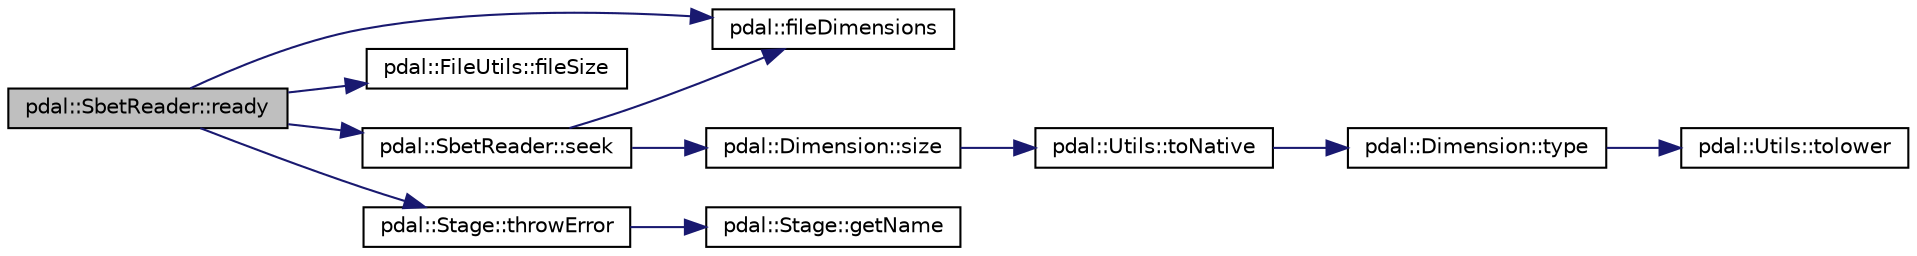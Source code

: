 digraph "pdal::SbetReader::ready"
{
  edge [fontname="Helvetica",fontsize="10",labelfontname="Helvetica",labelfontsize="10"];
  node [fontname="Helvetica",fontsize="10",shape=record];
  rankdir="LR";
  Node1 [label="pdal::SbetReader::ready",height=0.2,width=0.4,color="black", fillcolor="grey75", style="filled", fontcolor="black"];
  Node1 -> Node2 [color="midnightblue",fontsize="10",style="solid",fontname="Helvetica"];
  Node2 [label="pdal::fileDimensions",height=0.2,width=0.4,color="black", fillcolor="white", style="filled",URL="$namespacepdal.html#afacee4f73f9b6c92398427963e9d8a2c"];
  Node1 -> Node3 [color="midnightblue",fontsize="10",style="solid",fontname="Helvetica"];
  Node3 [label="pdal::FileUtils::fileSize",height=0.2,width=0.4,color="black", fillcolor="white", style="filled",URL="$namespacepdal_1_1FileUtils.html#a98d45a59120d16277b9771221a817f32"];
  Node1 -> Node4 [color="midnightblue",fontsize="10",style="solid",fontname="Helvetica"];
  Node4 [label="pdal::SbetReader::seek",height=0.2,width=0.4,color="black", fillcolor="white", style="filled",URL="$classpdal_1_1SbetReader.html#a37bf629b7659235947f3da97dddb5302"];
  Node4 -> Node2 [color="midnightblue",fontsize="10",style="solid",fontname="Helvetica"];
  Node4 -> Node5 [color="midnightblue",fontsize="10",style="solid",fontname="Helvetica"];
  Node5 [label="pdal::Dimension::size",height=0.2,width=0.4,color="black", fillcolor="white", style="filled",URL="$namespacepdal_1_1Dimension.html#acf81dae9d5946f3a941f9df154b2329b"];
  Node5 -> Node6 [color="midnightblue",fontsize="10",style="solid",fontname="Helvetica"];
  Node6 [label="pdal::Utils::toNative",height=0.2,width=0.4,color="black", fillcolor="white", style="filled",URL="$namespacepdal_1_1Utils.html#a59253304d0f929e3a3ea00f09636002f"];
  Node6 -> Node7 [color="midnightblue",fontsize="10",style="solid",fontname="Helvetica"];
  Node7 [label="pdal::Dimension::type",height=0.2,width=0.4,color="black", fillcolor="white", style="filled",URL="$namespacepdal_1_1Dimension.html#a880d689fed54aa3ded6f88c9e058c5d2"];
  Node7 -> Node8 [color="midnightblue",fontsize="10",style="solid",fontname="Helvetica"];
  Node8 [label="pdal::Utils::tolower",height=0.2,width=0.4,color="black", fillcolor="white", style="filled",URL="$namespacepdal_1_1Utils.html#a5268937cf695835e55392f752dc02cb2"];
  Node1 -> Node9 [color="midnightblue",fontsize="10",style="solid",fontname="Helvetica"];
  Node9 [label="pdal::Stage::throwError",height=0.2,width=0.4,color="black", fillcolor="white", style="filled",URL="$classpdal_1_1Stage.html#abdbd1176da12dfd882d931a43290797f"];
  Node9 -> Node10 [color="midnightblue",fontsize="10",style="solid",fontname="Helvetica"];
  Node10 [label="pdal::Stage::getName",height=0.2,width=0.4,color="black", fillcolor="white", style="filled",URL="$classpdal_1_1Stage.html#a6c81d6fbbac17ebe4cd63806916cc750"];
}
